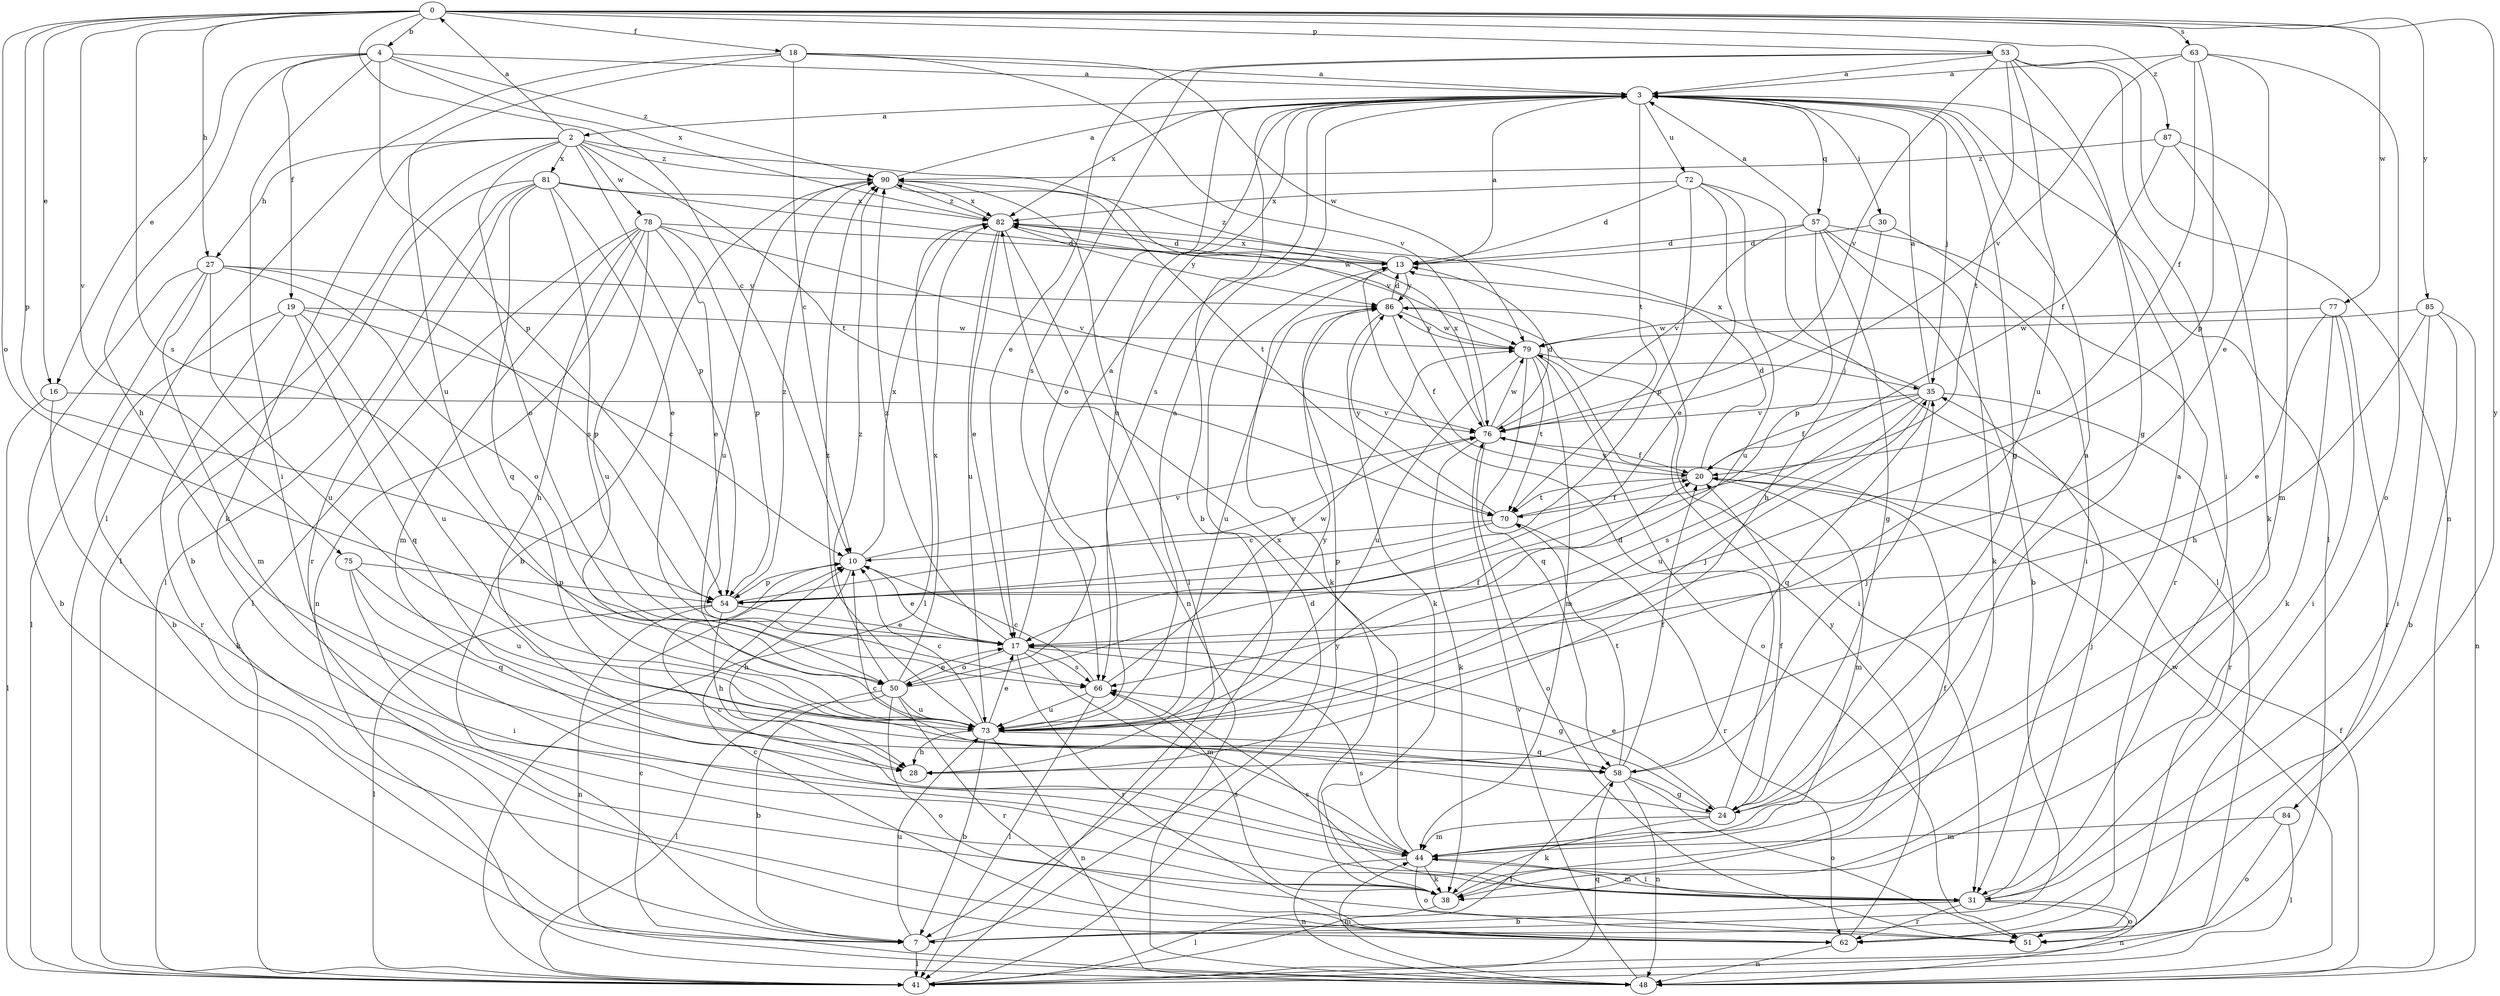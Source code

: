 strict digraph  {
0;
2;
3;
4;
7;
10;
13;
16;
17;
18;
19;
20;
24;
27;
28;
30;
31;
35;
38;
41;
44;
48;
50;
51;
53;
54;
57;
58;
62;
63;
66;
70;
72;
73;
75;
76;
77;
78;
79;
81;
82;
84;
85;
86;
87;
90;
0 -> 4  [label=b];
0 -> 10  [label=c];
0 -> 16  [label=e];
0 -> 18  [label=f];
0 -> 27  [label=h];
0 -> 50  [label=o];
0 -> 53  [label=p];
0 -> 54  [label=p];
0 -> 63  [label=s];
0 -> 66  [label=s];
0 -> 75  [label=v];
0 -> 77  [label=w];
0 -> 84  [label=y];
0 -> 85  [label=y];
0 -> 87  [label=z];
2 -> 0  [label=a];
2 -> 27  [label=h];
2 -> 38  [label=k];
2 -> 41  [label=l];
2 -> 50  [label=o];
2 -> 54  [label=p];
2 -> 70  [label=t];
2 -> 76  [label=v];
2 -> 78  [label=w];
2 -> 81  [label=x];
2 -> 90  [label=z];
3 -> 2  [label=a];
3 -> 7  [label=b];
3 -> 24  [label=g];
3 -> 30  [label=i];
3 -> 35  [label=j];
3 -> 41  [label=l];
3 -> 50  [label=o];
3 -> 57  [label=q];
3 -> 66  [label=s];
3 -> 70  [label=t];
3 -> 72  [label=u];
3 -> 73  [label=u];
3 -> 82  [label=x];
4 -> 3  [label=a];
4 -> 16  [label=e];
4 -> 19  [label=f];
4 -> 28  [label=h];
4 -> 31  [label=i];
4 -> 54  [label=p];
4 -> 82  [label=x];
4 -> 90  [label=z];
7 -> 13  [label=d];
7 -> 41  [label=l];
7 -> 73  [label=u];
10 -> 17  [label=e];
10 -> 28  [label=h];
10 -> 54  [label=p];
10 -> 76  [label=v];
10 -> 82  [label=x];
13 -> 3  [label=a];
13 -> 38  [label=k];
13 -> 82  [label=x];
13 -> 86  [label=y];
13 -> 90  [label=z];
16 -> 38  [label=k];
16 -> 41  [label=l];
16 -> 76  [label=v];
17 -> 3  [label=a];
17 -> 24  [label=g];
17 -> 44  [label=m];
17 -> 50  [label=o];
17 -> 62  [label=r];
17 -> 66  [label=s];
17 -> 90  [label=z];
18 -> 3  [label=a];
18 -> 10  [label=c];
18 -> 41  [label=l];
18 -> 73  [label=u];
18 -> 76  [label=v];
18 -> 79  [label=w];
19 -> 7  [label=b];
19 -> 10  [label=c];
19 -> 58  [label=q];
19 -> 62  [label=r];
19 -> 73  [label=u];
19 -> 79  [label=w];
20 -> 13  [label=d];
20 -> 44  [label=m];
20 -> 70  [label=t];
20 -> 76  [label=v];
24 -> 3  [label=a];
24 -> 10  [label=c];
24 -> 13  [label=d];
24 -> 17  [label=e];
24 -> 20  [label=f];
24 -> 38  [label=k];
24 -> 44  [label=m];
27 -> 7  [label=b];
27 -> 41  [label=l];
27 -> 44  [label=m];
27 -> 50  [label=o];
27 -> 54  [label=p];
27 -> 73  [label=u];
27 -> 86  [label=y];
28 -> 86  [label=y];
30 -> 13  [label=d];
30 -> 28  [label=h];
30 -> 31  [label=i];
31 -> 7  [label=b];
31 -> 35  [label=j];
31 -> 44  [label=m];
31 -> 48  [label=n];
31 -> 51  [label=o];
31 -> 62  [label=r];
31 -> 66  [label=s];
35 -> 3  [label=a];
35 -> 20  [label=f];
35 -> 58  [label=q];
35 -> 62  [label=r];
35 -> 66  [label=s];
35 -> 73  [label=u];
35 -> 76  [label=v];
35 -> 82  [label=x];
38 -> 20  [label=f];
38 -> 41  [label=l];
38 -> 66  [label=s];
41 -> 58  [label=q];
41 -> 86  [label=y];
44 -> 3  [label=a];
44 -> 10  [label=c];
44 -> 31  [label=i];
44 -> 38  [label=k];
44 -> 48  [label=n];
44 -> 51  [label=o];
44 -> 66  [label=s];
44 -> 82  [label=x];
48 -> 10  [label=c];
48 -> 20  [label=f];
48 -> 44  [label=m];
48 -> 76  [label=v];
48 -> 79  [label=w];
50 -> 7  [label=b];
50 -> 17  [label=e];
50 -> 20  [label=f];
50 -> 41  [label=l];
50 -> 51  [label=o];
50 -> 62  [label=r];
50 -> 73  [label=u];
50 -> 82  [label=x];
50 -> 90  [label=z];
53 -> 3  [label=a];
53 -> 17  [label=e];
53 -> 24  [label=g];
53 -> 31  [label=i];
53 -> 48  [label=n];
53 -> 66  [label=s];
53 -> 70  [label=t];
53 -> 73  [label=u];
53 -> 76  [label=v];
54 -> 17  [label=e];
54 -> 28  [label=h];
54 -> 41  [label=l];
54 -> 48  [label=n];
54 -> 76  [label=v];
54 -> 90  [label=z];
57 -> 3  [label=a];
57 -> 7  [label=b];
57 -> 13  [label=d];
57 -> 24  [label=g];
57 -> 38  [label=k];
57 -> 54  [label=p];
57 -> 62  [label=r];
57 -> 76  [label=v];
58 -> 20  [label=f];
58 -> 24  [label=g];
58 -> 35  [label=j];
58 -> 41  [label=l];
58 -> 48  [label=n];
58 -> 51  [label=o];
58 -> 70  [label=t];
62 -> 10  [label=c];
62 -> 48  [label=n];
62 -> 86  [label=y];
63 -> 3  [label=a];
63 -> 17  [label=e];
63 -> 20  [label=f];
63 -> 51  [label=o];
63 -> 54  [label=p];
63 -> 76  [label=v];
66 -> 10  [label=c];
66 -> 41  [label=l];
66 -> 73  [label=u];
66 -> 79  [label=w];
70 -> 10  [label=c];
70 -> 20  [label=f];
70 -> 54  [label=p];
70 -> 62  [label=r];
70 -> 86  [label=y];
72 -> 13  [label=d];
72 -> 17  [label=e];
72 -> 41  [label=l];
72 -> 54  [label=p];
72 -> 73  [label=u];
72 -> 82  [label=x];
73 -> 3  [label=a];
73 -> 7  [label=b];
73 -> 10  [label=c];
73 -> 17  [label=e];
73 -> 28  [label=h];
73 -> 35  [label=j];
73 -> 48  [label=n];
73 -> 58  [label=q];
73 -> 90  [label=z];
75 -> 31  [label=i];
75 -> 54  [label=p];
75 -> 58  [label=q];
75 -> 73  [label=u];
76 -> 13  [label=d];
76 -> 20  [label=f];
76 -> 38  [label=k];
76 -> 51  [label=o];
76 -> 79  [label=w];
76 -> 82  [label=x];
77 -> 17  [label=e];
77 -> 31  [label=i];
77 -> 38  [label=k];
77 -> 62  [label=r];
77 -> 79  [label=w];
78 -> 13  [label=d];
78 -> 17  [label=e];
78 -> 28  [label=h];
78 -> 41  [label=l];
78 -> 44  [label=m];
78 -> 48  [label=n];
78 -> 54  [label=p];
78 -> 73  [label=u];
78 -> 76  [label=v];
79 -> 35  [label=j];
79 -> 44  [label=m];
79 -> 51  [label=o];
79 -> 58  [label=q];
79 -> 70  [label=t];
79 -> 73  [label=u];
79 -> 86  [label=y];
81 -> 7  [label=b];
81 -> 17  [label=e];
81 -> 41  [label=l];
81 -> 58  [label=q];
81 -> 62  [label=r];
81 -> 66  [label=s];
81 -> 79  [label=w];
81 -> 82  [label=x];
82 -> 13  [label=d];
82 -> 17  [label=e];
82 -> 41  [label=l];
82 -> 48  [label=n];
82 -> 73  [label=u];
82 -> 86  [label=y];
82 -> 90  [label=z];
84 -> 41  [label=l];
84 -> 44  [label=m];
84 -> 51  [label=o];
85 -> 7  [label=b];
85 -> 28  [label=h];
85 -> 31  [label=i];
85 -> 48  [label=n];
85 -> 79  [label=w];
86 -> 13  [label=d];
86 -> 20  [label=f];
86 -> 31  [label=i];
86 -> 38  [label=k];
86 -> 73  [label=u];
86 -> 79  [label=w];
87 -> 20  [label=f];
87 -> 38  [label=k];
87 -> 44  [label=m];
87 -> 90  [label=z];
90 -> 3  [label=a];
90 -> 7  [label=b];
90 -> 41  [label=l];
90 -> 70  [label=t];
90 -> 73  [label=u];
90 -> 82  [label=x];
}
